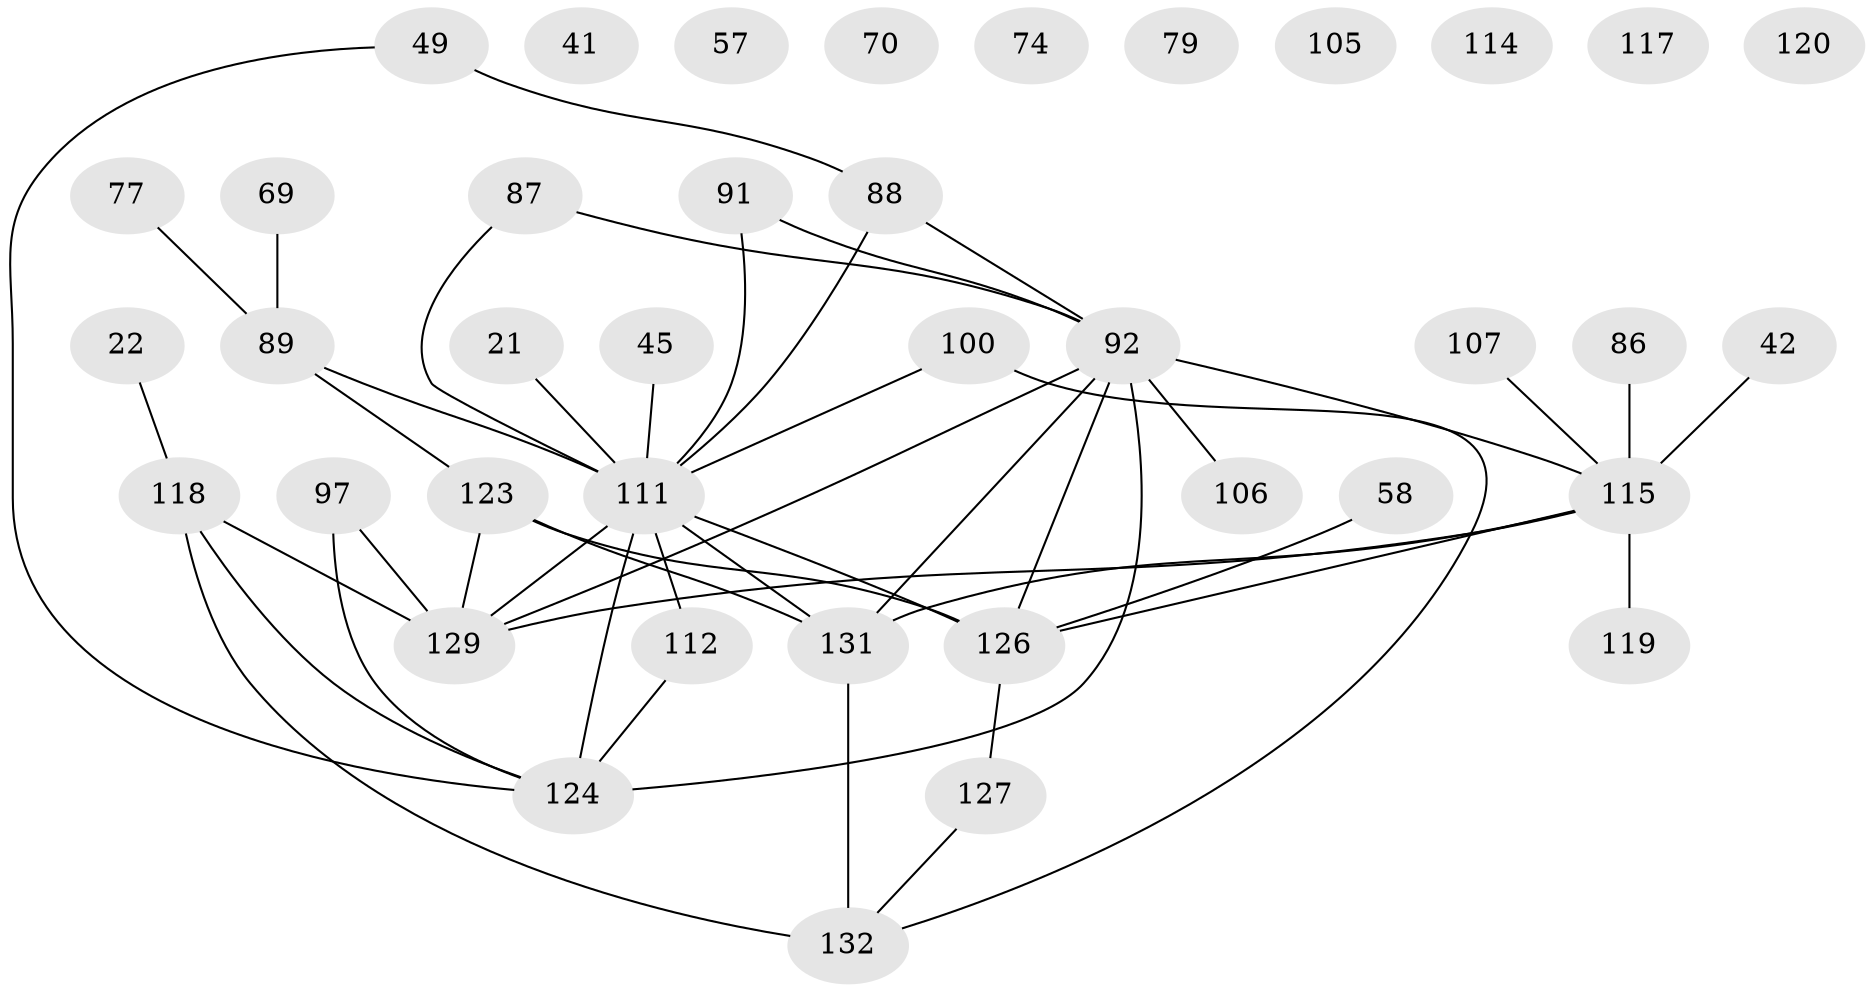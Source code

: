 // original degree distribution, {3: 0.20454545454545456, 5: 0.09090909090909091, 1: 0.14393939393939395, 2: 0.29545454545454547, 6: 0.05303030303030303, 4: 0.12121212121212122, 7: 0.030303030303030304, 0: 0.06060606060606061}
// Generated by graph-tools (version 1.1) at 2025/44/03/04/25 21:44:11]
// undirected, 39 vertices, 48 edges
graph export_dot {
graph [start="1"]
  node [color=gray90,style=filled];
  21;
  22;
  41;
  42;
  45;
  49;
  57;
  58;
  69 [super="+52"];
  70;
  74;
  77 [super="+46"];
  79;
  86;
  87;
  88;
  89 [super="+43"];
  91;
  92 [super="+16+90"];
  97 [super="+27+66+95"];
  100 [super="+73+39"];
  105;
  106 [super="+61"];
  107 [super="+64"];
  111 [super="+85+71+98+47"];
  112 [super="+109"];
  114;
  115 [super="+44+84"];
  117;
  118 [super="+65"];
  119;
  120 [super="+99"];
  123;
  124 [super="+24+36+116"];
  126 [super="+80+113+108+103"];
  127;
  129 [super="+81+67+125"];
  131 [super="+10+101+130"];
  132 [super="+104+102+110"];
  21 -- 111;
  22 -- 118;
  42 -- 115;
  45 -- 111;
  49 -- 88;
  49 -- 124;
  58 -- 126;
  69 -- 89 [weight=3];
  77 -- 89;
  86 -- 115;
  87 -- 92;
  87 -- 111;
  88 -- 92;
  88 -- 111 [weight=2];
  89 -- 123;
  89 -- 111 [weight=4];
  91 -- 92;
  91 -- 111;
  92 -- 115 [weight=2];
  92 -- 126 [weight=3];
  92 -- 129 [weight=2];
  92 -- 131 [weight=4];
  92 -- 124 [weight=4];
  92 -- 106;
  97 -- 129 [weight=3];
  97 -- 124;
  100 -- 111 [weight=2];
  100 -- 132;
  107 -- 115;
  111 -- 129 [weight=9];
  111 -- 131 [weight=2];
  111 -- 126 [weight=5];
  111 -- 124 [weight=6];
  111 -- 112;
  112 -- 124;
  115 -- 131;
  115 -- 129 [weight=4];
  115 -- 119;
  115 -- 126 [weight=2];
  118 -- 124 [weight=2];
  118 -- 132;
  118 -- 129 [weight=2];
  123 -- 126;
  123 -- 131 [weight=2];
  123 -- 129;
  126 -- 127;
  127 -- 132;
  131 -- 132 [weight=2];
}
